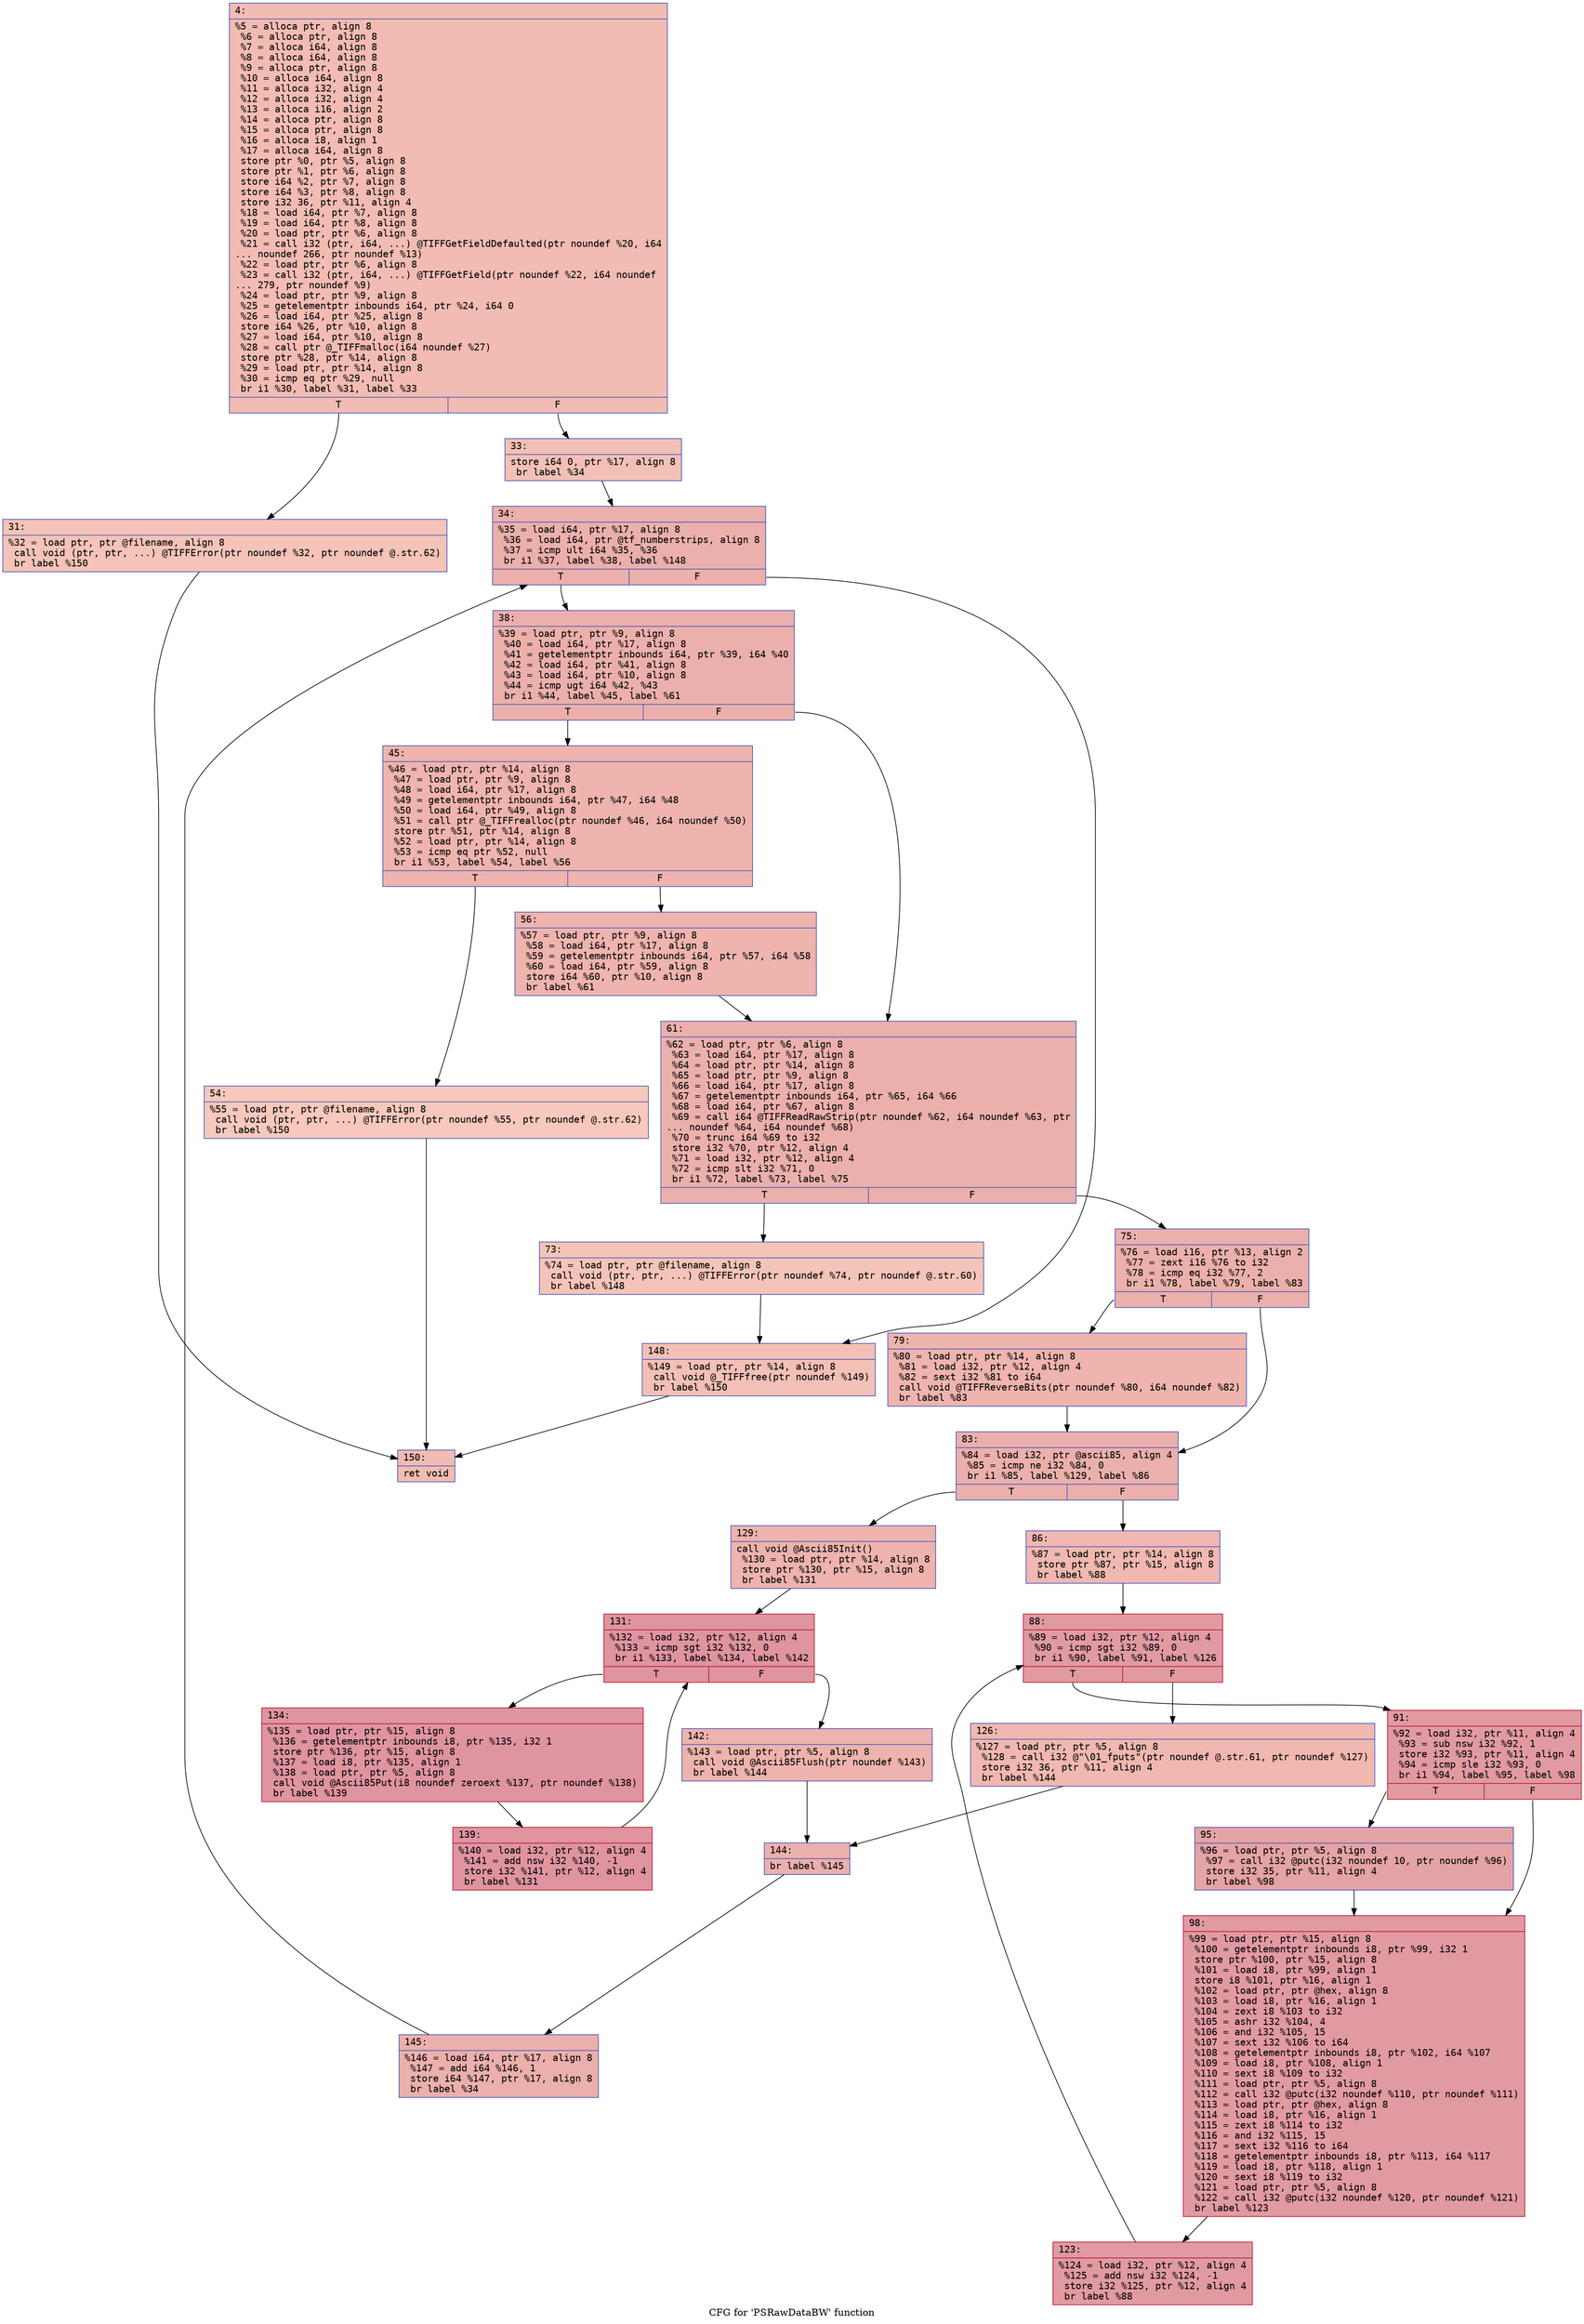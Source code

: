 digraph "CFG for 'PSRawDataBW' function" {
	label="CFG for 'PSRawDataBW' function";

	Node0x6000014205f0 [shape=record,color="#3d50c3ff", style=filled, fillcolor="#e1675170" fontname="Courier",label="{4:\l|  %5 = alloca ptr, align 8\l  %6 = alloca ptr, align 8\l  %7 = alloca i64, align 8\l  %8 = alloca i64, align 8\l  %9 = alloca ptr, align 8\l  %10 = alloca i64, align 8\l  %11 = alloca i32, align 4\l  %12 = alloca i32, align 4\l  %13 = alloca i16, align 2\l  %14 = alloca ptr, align 8\l  %15 = alloca ptr, align 8\l  %16 = alloca i8, align 1\l  %17 = alloca i64, align 8\l  store ptr %0, ptr %5, align 8\l  store ptr %1, ptr %6, align 8\l  store i64 %2, ptr %7, align 8\l  store i64 %3, ptr %8, align 8\l  store i32 36, ptr %11, align 4\l  %18 = load i64, ptr %7, align 8\l  %19 = load i64, ptr %8, align 8\l  %20 = load ptr, ptr %6, align 8\l  %21 = call i32 (ptr, i64, ...) @TIFFGetFieldDefaulted(ptr noundef %20, i64\l... noundef 266, ptr noundef %13)\l  %22 = load ptr, ptr %6, align 8\l  %23 = call i32 (ptr, i64, ...) @TIFFGetField(ptr noundef %22, i64 noundef\l... 279, ptr noundef %9)\l  %24 = load ptr, ptr %9, align 8\l  %25 = getelementptr inbounds i64, ptr %24, i64 0\l  %26 = load i64, ptr %25, align 8\l  store i64 %26, ptr %10, align 8\l  %27 = load i64, ptr %10, align 8\l  %28 = call ptr @_TIFFmalloc(i64 noundef %27)\l  store ptr %28, ptr %14, align 8\l  %29 = load ptr, ptr %14, align 8\l  %30 = icmp eq ptr %29, null\l  br i1 %30, label %31, label %33\l|{<s0>T|<s1>F}}"];
	Node0x6000014205f0:s0 -> Node0x600001420910[tooltip="4 -> 31\nProbability 37.50%" ];
	Node0x6000014205f0:s1 -> Node0x600001420960[tooltip="4 -> 33\nProbability 62.50%" ];
	Node0x600001420910 [shape=record,color="#3d50c3ff", style=filled, fillcolor="#e8765c70" fontname="Courier",label="{31:\l|  %32 = load ptr, ptr @filename, align 8\l  call void (ptr, ptr, ...) @TIFFError(ptr noundef %32, ptr noundef @.str.62)\l  br label %150\l}"];
	Node0x600001420910 -> Node0x600001421180[tooltip="31 -> 150\nProbability 100.00%" ];
	Node0x600001420960 [shape=record,color="#3d50c3ff", style=filled, fillcolor="#e5705870" fontname="Courier",label="{33:\l|  store i64 0, ptr %17, align 8\l  br label %34\l}"];
	Node0x600001420960 -> Node0x6000014209b0[tooltip="33 -> 34\nProbability 100.00%" ];
	Node0x6000014209b0 [shape=record,color="#3d50c3ff", style=filled, fillcolor="#d24b4070" fontname="Courier",label="{34:\l|  %35 = load i64, ptr %17, align 8\l  %36 = load i64, ptr @tf_numberstrips, align 8\l  %37 = icmp ult i64 %35, %36\l  br i1 %37, label %38, label %148\l|{<s0>T|<s1>F}}"];
	Node0x6000014209b0:s0 -> Node0x600001420a00[tooltip="34 -> 38\nProbability 96.88%" ];
	Node0x6000014209b0:s1 -> Node0x600001421130[tooltip="34 -> 148\nProbability 3.12%" ];
	Node0x600001420a00 [shape=record,color="#3d50c3ff", style=filled, fillcolor="#d24b4070" fontname="Courier",label="{38:\l|  %39 = load ptr, ptr %9, align 8\l  %40 = load i64, ptr %17, align 8\l  %41 = getelementptr inbounds i64, ptr %39, i64 %40\l  %42 = load i64, ptr %41, align 8\l  %43 = load i64, ptr %10, align 8\l  %44 = icmp ugt i64 %42, %43\l  br i1 %44, label %45, label %61\l|{<s0>T|<s1>F}}"];
	Node0x600001420a00:s0 -> Node0x600001420a50[tooltip="38 -> 45\nProbability 50.00%" ];
	Node0x600001420a00:s1 -> Node0x600001420b40[tooltip="38 -> 61\nProbability 50.00%" ];
	Node0x600001420a50 [shape=record,color="#3d50c3ff", style=filled, fillcolor="#d8564670" fontname="Courier",label="{45:\l|  %46 = load ptr, ptr %14, align 8\l  %47 = load ptr, ptr %9, align 8\l  %48 = load i64, ptr %17, align 8\l  %49 = getelementptr inbounds i64, ptr %47, i64 %48\l  %50 = load i64, ptr %49, align 8\l  %51 = call ptr @_TIFFrealloc(ptr noundef %46, i64 noundef %50)\l  store ptr %51, ptr %14, align 8\l  %52 = load ptr, ptr %14, align 8\l  %53 = icmp eq ptr %52, null\l  br i1 %53, label %54, label %56\l|{<s0>T|<s1>F}}"];
	Node0x600001420a50:s0 -> Node0x600001420aa0[tooltip="45 -> 54\nProbability 3.12%" ];
	Node0x600001420a50:s1 -> Node0x600001420af0[tooltip="45 -> 56\nProbability 96.88%" ];
	Node0x600001420aa0 [shape=record,color="#3d50c3ff", style=filled, fillcolor="#ed836670" fontname="Courier",label="{54:\l|  %55 = load ptr, ptr @filename, align 8\l  call void (ptr, ptr, ...) @TIFFError(ptr noundef %55, ptr noundef @.str.62)\l  br label %150\l}"];
	Node0x600001420aa0 -> Node0x600001421180[tooltip="54 -> 150\nProbability 100.00%" ];
	Node0x600001420af0 [shape=record,color="#3d50c3ff", style=filled, fillcolor="#d8564670" fontname="Courier",label="{56:\l|  %57 = load ptr, ptr %9, align 8\l  %58 = load i64, ptr %17, align 8\l  %59 = getelementptr inbounds i64, ptr %57, i64 %58\l  %60 = load i64, ptr %59, align 8\l  store i64 %60, ptr %10, align 8\l  br label %61\l}"];
	Node0x600001420af0 -> Node0x600001420b40[tooltip="56 -> 61\nProbability 100.00%" ];
	Node0x600001420b40 [shape=record,color="#3d50c3ff", style=filled, fillcolor="#d24b4070" fontname="Courier",label="{61:\l|  %62 = load ptr, ptr %6, align 8\l  %63 = load i64, ptr %17, align 8\l  %64 = load ptr, ptr %14, align 8\l  %65 = load ptr, ptr %9, align 8\l  %66 = load i64, ptr %17, align 8\l  %67 = getelementptr inbounds i64, ptr %65, i64 %66\l  %68 = load i64, ptr %67, align 8\l  %69 = call i64 @TIFFReadRawStrip(ptr noundef %62, i64 noundef %63, ptr\l... noundef %64, i64 noundef %68)\l  %70 = trunc i64 %69 to i32\l  store i32 %70, ptr %12, align 4\l  %71 = load i32, ptr %12, align 4\l  %72 = icmp slt i32 %71, 0\l  br i1 %72, label %73, label %75\l|{<s0>T|<s1>F}}"];
	Node0x600001420b40:s0 -> Node0x600001420b90[tooltip="61 -> 73\nProbability 3.12%" ];
	Node0x600001420b40:s1 -> Node0x600001420be0[tooltip="61 -> 75\nProbability 96.88%" ];
	Node0x600001420b90 [shape=record,color="#3d50c3ff", style=filled, fillcolor="#e97a5f70" fontname="Courier",label="{73:\l|  %74 = load ptr, ptr @filename, align 8\l  call void (ptr, ptr, ...) @TIFFError(ptr noundef %74, ptr noundef @.str.60)\l  br label %148\l}"];
	Node0x600001420b90 -> Node0x600001421130[tooltip="73 -> 148\nProbability 100.00%" ];
	Node0x600001420be0 [shape=record,color="#3d50c3ff", style=filled, fillcolor="#d24b4070" fontname="Courier",label="{75:\l|  %76 = load i16, ptr %13, align 2\l  %77 = zext i16 %76 to i32\l  %78 = icmp eq i32 %77, 2\l  br i1 %78, label %79, label %83\l|{<s0>T|<s1>F}}"];
	Node0x600001420be0:s0 -> Node0x600001420c30[tooltip="75 -> 79\nProbability 50.00%" ];
	Node0x600001420be0:s1 -> Node0x600001420c80[tooltip="75 -> 83\nProbability 50.00%" ];
	Node0x600001420c30 [shape=record,color="#3d50c3ff", style=filled, fillcolor="#d8564670" fontname="Courier",label="{79:\l|  %80 = load ptr, ptr %14, align 8\l  %81 = load i32, ptr %12, align 4\l  %82 = sext i32 %81 to i64\l  call void @TIFFReverseBits(ptr noundef %80, i64 noundef %82)\l  br label %83\l}"];
	Node0x600001420c30 -> Node0x600001420c80[tooltip="79 -> 83\nProbability 100.00%" ];
	Node0x600001420c80 [shape=record,color="#3d50c3ff", style=filled, fillcolor="#d24b4070" fontname="Courier",label="{83:\l|  %84 = load i32, ptr @ascii85, align 4\l  %85 = icmp ne i32 %84, 0\l  br i1 %85, label %129, label %86\l|{<s0>T|<s1>F}}"];
	Node0x600001420c80:s0 -> Node0x600001420f00[tooltip="83 -> 129\nProbability 62.50%" ];
	Node0x600001420c80:s1 -> Node0x600001420cd0[tooltip="83 -> 86\nProbability 37.50%" ];
	Node0x600001420cd0 [shape=record,color="#3d50c3ff", style=filled, fillcolor="#dc5d4a70" fontname="Courier",label="{86:\l|  %87 = load ptr, ptr %14, align 8\l  store ptr %87, ptr %15, align 8\l  br label %88\l}"];
	Node0x600001420cd0 -> Node0x600001420d20[tooltip="86 -> 88\nProbability 100.00%" ];
	Node0x600001420d20 [shape=record,color="#b70d28ff", style=filled, fillcolor="#bb1b2c70" fontname="Courier",label="{88:\l|  %89 = load i32, ptr %12, align 4\l  %90 = icmp sgt i32 %89, 0\l  br i1 %90, label %91, label %126\l|{<s0>T|<s1>F}}"];
	Node0x600001420d20:s0 -> Node0x600001420d70[tooltip="88 -> 91\nProbability 96.88%" ];
	Node0x600001420d20:s1 -> Node0x600001420eb0[tooltip="88 -> 126\nProbability 3.12%" ];
	Node0x600001420d70 [shape=record,color="#b70d28ff", style=filled, fillcolor="#bb1b2c70" fontname="Courier",label="{91:\l|  %92 = load i32, ptr %11, align 4\l  %93 = sub nsw i32 %92, 1\l  store i32 %93, ptr %11, align 4\l  %94 = icmp sle i32 %93, 0\l  br i1 %94, label %95, label %98\l|{<s0>T|<s1>F}}"];
	Node0x600001420d70:s0 -> Node0x600001420dc0[tooltip="91 -> 95\nProbability 50.00%" ];
	Node0x600001420d70:s1 -> Node0x600001420e10[tooltip="91 -> 98\nProbability 50.00%" ];
	Node0x600001420dc0 [shape=record,color="#3d50c3ff", style=filled, fillcolor="#c32e3170" fontname="Courier",label="{95:\l|  %96 = load ptr, ptr %5, align 8\l  %97 = call i32 @putc(i32 noundef 10, ptr noundef %96)\l  store i32 35, ptr %11, align 4\l  br label %98\l}"];
	Node0x600001420dc0 -> Node0x600001420e10[tooltip="95 -> 98\nProbability 100.00%" ];
	Node0x600001420e10 [shape=record,color="#b70d28ff", style=filled, fillcolor="#bb1b2c70" fontname="Courier",label="{98:\l|  %99 = load ptr, ptr %15, align 8\l  %100 = getelementptr inbounds i8, ptr %99, i32 1\l  store ptr %100, ptr %15, align 8\l  %101 = load i8, ptr %99, align 1\l  store i8 %101, ptr %16, align 1\l  %102 = load ptr, ptr @hex, align 8\l  %103 = load i8, ptr %16, align 1\l  %104 = zext i8 %103 to i32\l  %105 = ashr i32 %104, 4\l  %106 = and i32 %105, 15\l  %107 = sext i32 %106 to i64\l  %108 = getelementptr inbounds i8, ptr %102, i64 %107\l  %109 = load i8, ptr %108, align 1\l  %110 = sext i8 %109 to i32\l  %111 = load ptr, ptr %5, align 8\l  %112 = call i32 @putc(i32 noundef %110, ptr noundef %111)\l  %113 = load ptr, ptr @hex, align 8\l  %114 = load i8, ptr %16, align 1\l  %115 = zext i8 %114 to i32\l  %116 = and i32 %115, 15\l  %117 = sext i32 %116 to i64\l  %118 = getelementptr inbounds i8, ptr %113, i64 %117\l  %119 = load i8, ptr %118, align 1\l  %120 = sext i8 %119 to i32\l  %121 = load ptr, ptr %5, align 8\l  %122 = call i32 @putc(i32 noundef %120, ptr noundef %121)\l  br label %123\l}"];
	Node0x600001420e10 -> Node0x600001420e60[tooltip="98 -> 123\nProbability 100.00%" ];
	Node0x600001420e60 [shape=record,color="#b70d28ff", style=filled, fillcolor="#bb1b2c70" fontname="Courier",label="{123:\l|  %124 = load i32, ptr %12, align 4\l  %125 = add nsw i32 %124, -1\l  store i32 %125, ptr %12, align 4\l  br label %88\l}"];
	Node0x600001420e60 -> Node0x600001420d20[tooltip="123 -> 88\nProbability 100.00%" ];
	Node0x600001420eb0 [shape=record,color="#3d50c3ff", style=filled, fillcolor="#dc5d4a70" fontname="Courier",label="{126:\l|  %127 = load ptr, ptr %5, align 8\l  %128 = call i32 @\"\\01_fputs\"(ptr noundef @.str.61, ptr noundef %127)\l  store i32 36, ptr %11, align 4\l  br label %144\l}"];
	Node0x600001420eb0 -> Node0x600001421090[tooltip="126 -> 144\nProbability 100.00%" ];
	Node0x600001420f00 [shape=record,color="#3d50c3ff", style=filled, fillcolor="#d6524470" fontname="Courier",label="{129:\l|  call void @Ascii85Init()\l  %130 = load ptr, ptr %14, align 8\l  store ptr %130, ptr %15, align 8\l  br label %131\l}"];
	Node0x600001420f00 -> Node0x600001420f50[tooltip="129 -> 131\nProbability 100.00%" ];
	Node0x600001420f50 [shape=record,color="#b70d28ff", style=filled, fillcolor="#b70d2870" fontname="Courier",label="{131:\l|  %132 = load i32, ptr %12, align 4\l  %133 = icmp sgt i32 %132, 0\l  br i1 %133, label %134, label %142\l|{<s0>T|<s1>F}}"];
	Node0x600001420f50:s0 -> Node0x600001420fa0[tooltip="131 -> 134\nProbability 96.88%" ];
	Node0x600001420f50:s1 -> Node0x600001421040[tooltip="131 -> 142\nProbability 3.12%" ];
	Node0x600001420fa0 [shape=record,color="#b70d28ff", style=filled, fillcolor="#b70d2870" fontname="Courier",label="{134:\l|  %135 = load ptr, ptr %15, align 8\l  %136 = getelementptr inbounds i8, ptr %135, i32 1\l  store ptr %136, ptr %15, align 8\l  %137 = load i8, ptr %135, align 1\l  %138 = load ptr, ptr %5, align 8\l  call void @Ascii85Put(i8 noundef zeroext %137, ptr noundef %138)\l  br label %139\l}"];
	Node0x600001420fa0 -> Node0x600001420ff0[tooltip="134 -> 139\nProbability 100.00%" ];
	Node0x600001420ff0 [shape=record,color="#b70d28ff", style=filled, fillcolor="#b70d2870" fontname="Courier",label="{139:\l|  %140 = load i32, ptr %12, align 4\l  %141 = add nsw i32 %140, -1\l  store i32 %141, ptr %12, align 4\l  br label %131\l}"];
	Node0x600001420ff0 -> Node0x600001420f50[tooltip="139 -> 131\nProbability 100.00%" ];
	Node0x600001421040 [shape=record,color="#3d50c3ff", style=filled, fillcolor="#d6524470" fontname="Courier",label="{142:\l|  %143 = load ptr, ptr %5, align 8\l  call void @Ascii85Flush(ptr noundef %143)\l  br label %144\l}"];
	Node0x600001421040 -> Node0x600001421090[tooltip="142 -> 144\nProbability 100.00%" ];
	Node0x600001421090 [shape=record,color="#3d50c3ff", style=filled, fillcolor="#d24b4070" fontname="Courier",label="{144:\l|  br label %145\l}"];
	Node0x600001421090 -> Node0x6000014210e0[tooltip="144 -> 145\nProbability 100.00%" ];
	Node0x6000014210e0 [shape=record,color="#3d50c3ff", style=filled, fillcolor="#d24b4070" fontname="Courier",label="{145:\l|  %146 = load i64, ptr %17, align 8\l  %147 = add i64 %146, 1\l  store i64 %147, ptr %17, align 8\l  br label %34\l}"];
	Node0x6000014210e0 -> Node0x6000014209b0[tooltip="145 -> 34\nProbability 100.00%" ];
	Node0x600001421130 [shape=record,color="#3d50c3ff", style=filled, fillcolor="#e5705870" fontname="Courier",label="{148:\l|  %149 = load ptr, ptr %14, align 8\l  call void @_TIFFfree(ptr noundef %149)\l  br label %150\l}"];
	Node0x600001421130 -> Node0x600001421180[tooltip="148 -> 150\nProbability 100.00%" ];
	Node0x600001421180 [shape=record,color="#3d50c3ff", style=filled, fillcolor="#e1675170" fontname="Courier",label="{150:\l|  ret void\l}"];
}
